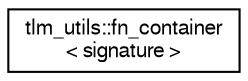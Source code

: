 digraph "Graphical Class Hierarchy"
{
  edge [fontname="FreeSans",fontsize="10",labelfontname="FreeSans",labelfontsize="10"];
  node [fontname="FreeSans",fontsize="10",shape=record];
  rankdir="LR";
  Node0 [label="tlm_utils::fn_container\l\< signature \>",height=0.2,width=0.4,color="black", fillcolor="white", style="filled",URL="$a02587.html"];
}
